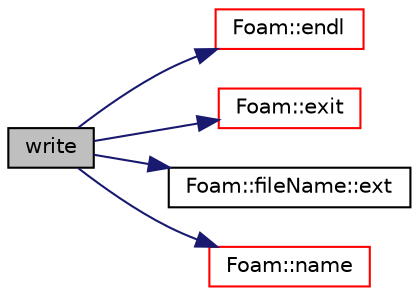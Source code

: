 digraph "write"
{
  bgcolor="transparent";
  edge [fontname="Helvetica",fontsize="10",labelfontname="Helvetica",labelfontsize="10"];
  node [fontname="Helvetica",fontsize="10",shape=record];
  rankdir="LR";
  Node475 [label="write",height=0.2,width=0.4,color="black", fillcolor="grey75", style="filled", fontcolor="black"];
  Node475 -> Node476 [color="midnightblue",fontsize="10",style="solid",fontname="Helvetica"];
  Node476 [label="Foam::endl",height=0.2,width=0.4,color="red",URL="$a21851.html#a2db8fe02a0d3909e9351bb4275b23ce4",tooltip="Add newline and flush stream. "];
  Node475 -> Node478 [color="midnightblue",fontsize="10",style="solid",fontname="Helvetica"];
  Node478 [label="Foam::exit",height=0.2,width=0.4,color="red",URL="$a21851.html#a06ca7250d8e89caf05243ec094843642"];
  Node475 -> Node525 [color="midnightblue",fontsize="10",style="solid",fontname="Helvetica"];
  Node525 [label="Foam::fileName::ext",height=0.2,width=0.4,color="black",URL="$a29541.html#aa9025b0a516ed5b621e9afd6c493da4d",tooltip="Return file name extension (part after last .) "];
  Node475 -> Node526 [color="midnightblue",fontsize="10",style="solid",fontname="Helvetica"];
  Node526 [label="Foam::name",height=0.2,width=0.4,color="red",URL="$a21851.html#adcb0df2bd4953cb6bb390272d8263c3a",tooltip="Return a string representation of a complex. "];
}
